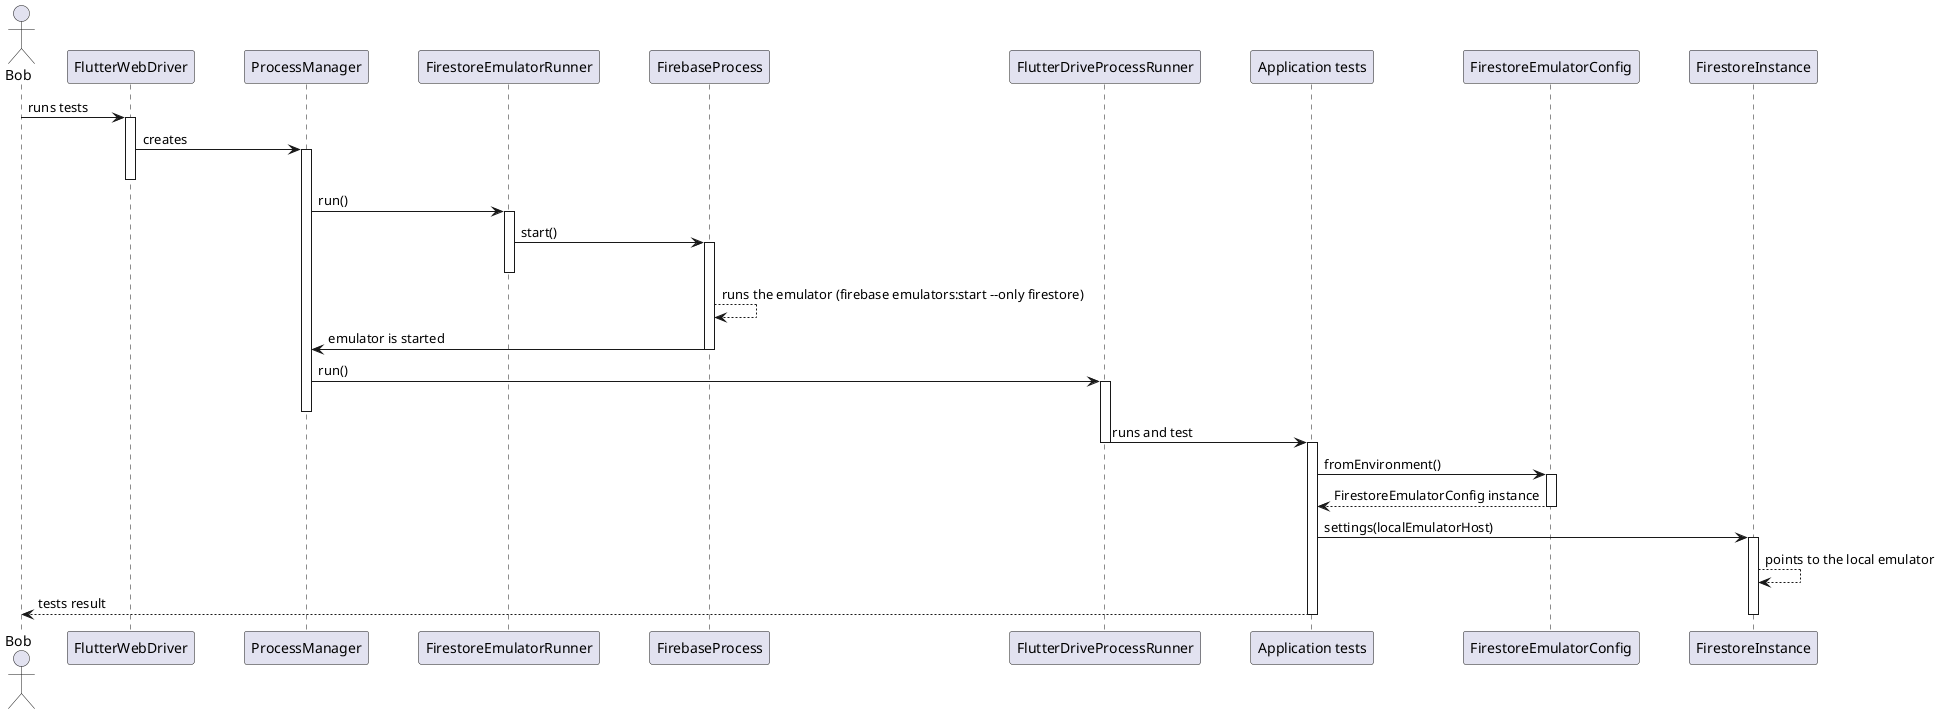 @startuml firestore_emulator_sequence_diagram

skinparam ParticipantPadding 20
skinparam BoxPadding 10

actor Bob

participant FlutterWebDriver
participant ProcessManager
participant FirestoreEmulatorRunner
participant FirebaseProcess
participant FlutterDriveProcessRunner
participant "Application tests"
participant FirestoreEmulatorConfig
participant FirestoreInstance

Bob -> FlutterWebDriver : runs tests
activate FlutterWebDriver

FlutterWebDriver -> ProcessManager : creates
activate ProcessManager
deactivate FlutterWebDriver

ProcessManager -> FirestoreEmulatorRunner : run()
activate FirestoreEmulatorRunner


FirestoreEmulatorRunner -> FirebaseProcess : start()
activate FirebaseProcess
deactivate FirestoreEmulatorRunner

FirebaseProcess --> FirebaseProcess : runs the emulator (firebase emulators:start --only firestore)

FirebaseProcess -> ProcessManager : emulator is started
deactivate FirebaseProcess

ProcessManager -> FlutterDriveProcessRunner : run()
activate FlutterDriveProcessRunner
deactivate ProcessManager

deactivate FirebaseProcess

FlutterDriveProcessRunner -> "Application tests" : runs and test
deactivate FlutterDriveProcessRunner
activate "Application tests"

"Application tests" -> FirestoreEmulatorConfig : fromEnvironment()
activate FirestoreEmulatorConfig

FirestoreEmulatorConfig --> "Application tests" : FirestoreEmulatorConfig instance
deactivate FirestoreEmulatorConfig

"Application tests" -> FirestoreInstance : settings(localEmulatorHost)
activate FirestoreInstance

FirestoreInstance --> FirestoreInstance : points to the local emulator

"Application tests" --> Bob : tests result
deactivate FirestoreInstance
deactivate "Application tests"

@enduml
